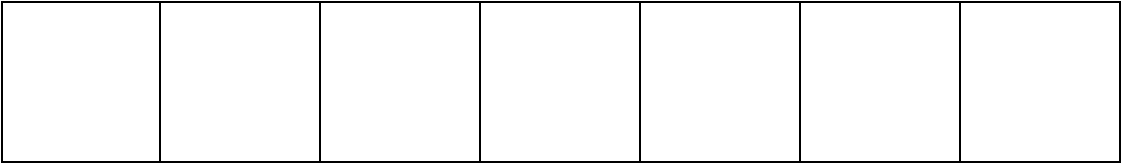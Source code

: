 <mxfile version="20.7.4" type="device"><diagram id="_DbMt3LhLTCCpxY-wy_6" name="Pagina-1"><mxGraphModel dx="368" dy="1906" grid="1" gridSize="10" guides="1" tooltips="1" connect="1" arrows="1" fold="1" page="1" pageScale="1" pageWidth="827" pageHeight="1169" math="1" shadow="0"><root><mxCell id="0"/><mxCell id="1" parent="0"/><mxCell id="i-B0rQY-RmstUZYI2P10-83" value="" style="rounded=0;whiteSpace=wrap;html=1;fillColor=default;" vertex="1" parent="1"><mxGeometry x="921" y="-600" width="559" height="80" as="geometry"/></mxCell><mxCell id="i-B0rQY-RmstUZYI2P10-85" value="" style="endArrow=none;html=1;rounded=0;" edge="1" parent="1"><mxGeometry width="50" height="50" relative="1" as="geometry"><mxPoint x="1000" y="-520" as="sourcePoint"/><mxPoint x="1000" y="-600" as="targetPoint"/></mxGeometry></mxCell><mxCell id="i-B0rQY-RmstUZYI2P10-86" value="" style="endArrow=none;html=1;rounded=0;" edge="1" parent="1"><mxGeometry width="50" height="50" relative="1" as="geometry"><mxPoint x="1080" y="-520" as="sourcePoint"/><mxPoint x="1080" y="-600" as="targetPoint"/></mxGeometry></mxCell><mxCell id="i-B0rQY-RmstUZYI2P10-90" value="" style="endArrow=none;html=1;rounded=0;" edge="1" parent="1"><mxGeometry width="50" height="50" relative="1" as="geometry"><mxPoint x="1160" y="-520" as="sourcePoint"/><mxPoint x="1160" y="-600" as="targetPoint"/></mxGeometry></mxCell><mxCell id="i-B0rQY-RmstUZYI2P10-91" value="" style="endArrow=none;html=1;rounded=0;" edge="1" parent="1"><mxGeometry width="50" height="50" relative="1" as="geometry"><mxPoint x="1240" y="-520" as="sourcePoint"/><mxPoint x="1240" y="-600" as="targetPoint"/></mxGeometry></mxCell><mxCell id="i-B0rQY-RmstUZYI2P10-96" value="" style="endArrow=none;html=1;rounded=0;" edge="1" parent="1"><mxGeometry x="-0.4" y="-7" width="50" height="50" relative="1" as="geometry"><mxPoint x="1320" y="-520" as="sourcePoint"/><mxPoint x="1320" y="-600" as="targetPoint"/><mxPoint as="offset"/></mxGeometry></mxCell><mxCell id="i-B0rQY-RmstUZYI2P10-97" value="" style="endArrow=none;html=1;rounded=0;" edge="1" parent="1"><mxGeometry width="50" height="50" relative="1" as="geometry"><mxPoint x="1400" y="-520" as="sourcePoint"/><mxPoint x="1400" y="-600" as="targetPoint"/></mxGeometry></mxCell></root></mxGraphModel></diagram></mxfile>